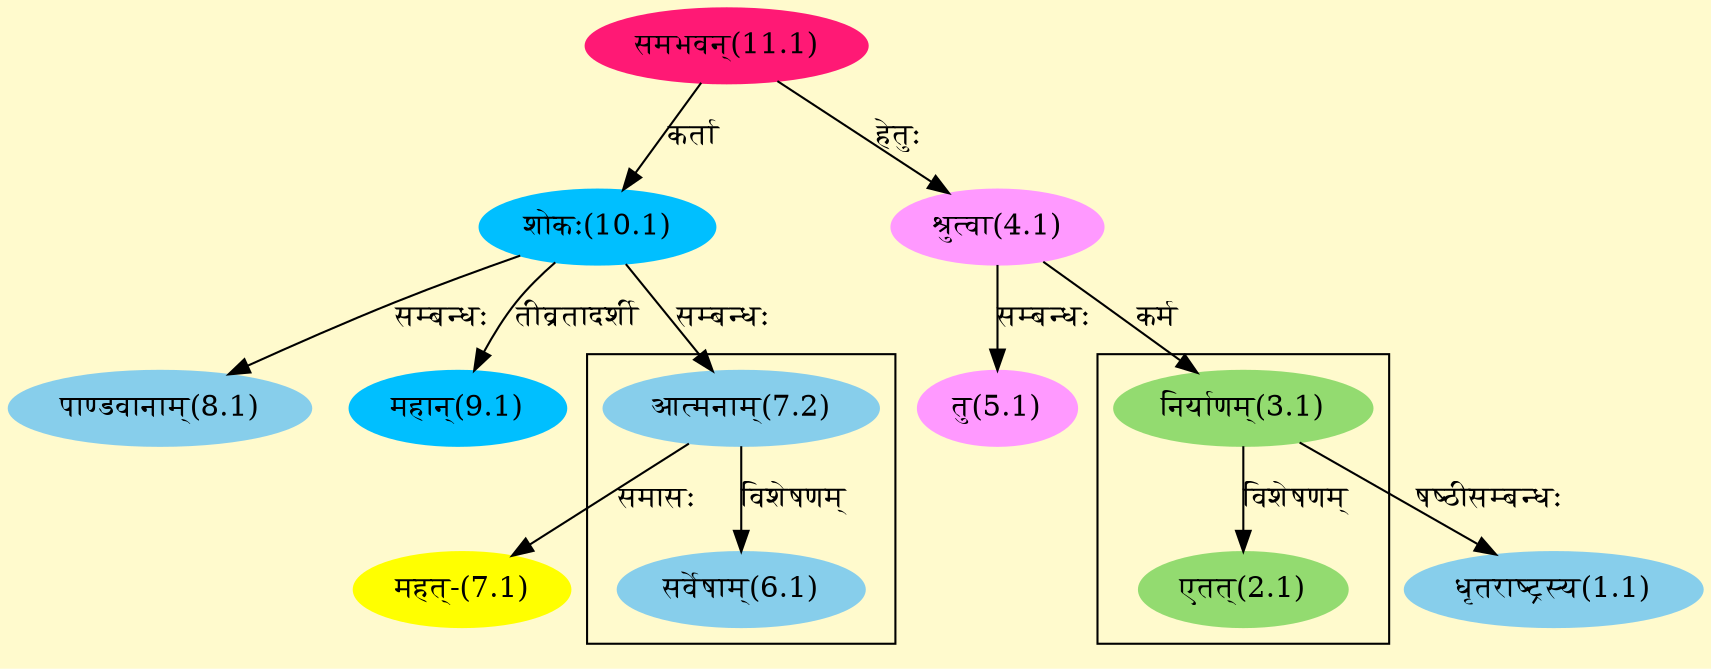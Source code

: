 digraph G{
rankdir=BT;
 compound=true;
 bgcolor="lemonchiffon1";

subgraph cluster_1{
Node2_1 [style=filled, color="#93DB70" label = "एतत्(2.1)"]
Node3_1 [style=filled, color="#93DB70" label = "निर्याणम्(3.1)"]

}

subgraph cluster_2{
Node6_1 [style=filled, color="#87CEEB" label = "सर्वेषाम्(6.1)"]
Node7_2 [style=filled, color="#87CEEB" label = "आत्मनाम्(7.2)"]

}
Node1_1 [style=filled, color="#87CEEB" label = "धृतराष्ट्रस्य(1.1)"]
Node3_1 [style=filled, color="#93DB70" label = "निर्याणम्(3.1)"]
Node4_1 [style=filled, color="#FF99FF" label = "श्रुत्वा(4.1)"]
Node11_1 [style=filled, color="#FF1975" label = "समभवन्(11.1)"]
Node5_1 [style=filled, color="#FF99FF" label = "तु(5.1)"]
Node7_1 [style=filled, color="#FFFF00" label = "महत्-(7.1)"]
Node7_2 [style=filled, color="#87CEEB" label = "आत्मनाम्(7.2)"]
Node10_1 [style=filled, color="#00BFFF" label = "शोकः(10.1)"]
Node8_1 [style=filled, color="#87CEEB" label = "पाण्डवानाम्(8.1)"]
Node9_1 [style=filled, color="#00BFFF" label = "महान्(9.1)"]
/* Start of Relations section */

Node1_1 -> Node3_1 [  label="षष्ठीसम्बन्धः"  dir="back" ]
Node2_1 -> Node3_1 [  label="विशेषणम्"  dir="back" ]
Node3_1 -> Node4_1 [  label="कर्म"  dir="back" ]
Node4_1 -> Node11_1 [  label="हेतुः"  dir="back" ]
Node5_1 -> Node4_1 [  label="सम्बन्धः"  dir="back" ]
Node6_1 -> Node7_2 [  label="विशेषणम्"  dir="back" ]
Node7_1 -> Node7_2 [  label="समासः"  dir="back" ]
Node7_2 -> Node10_1 [  label="सम्बन्धः"  dir="back" ]
Node8_1 -> Node10_1 [  label="सम्बन्धः"  dir="back" ]
Node9_1 -> Node10_1 [  label="तीव्रतादर्शी"  dir="back" ]
Node10_1 -> Node11_1 [  label="कर्ता"  dir="back" ]
}
